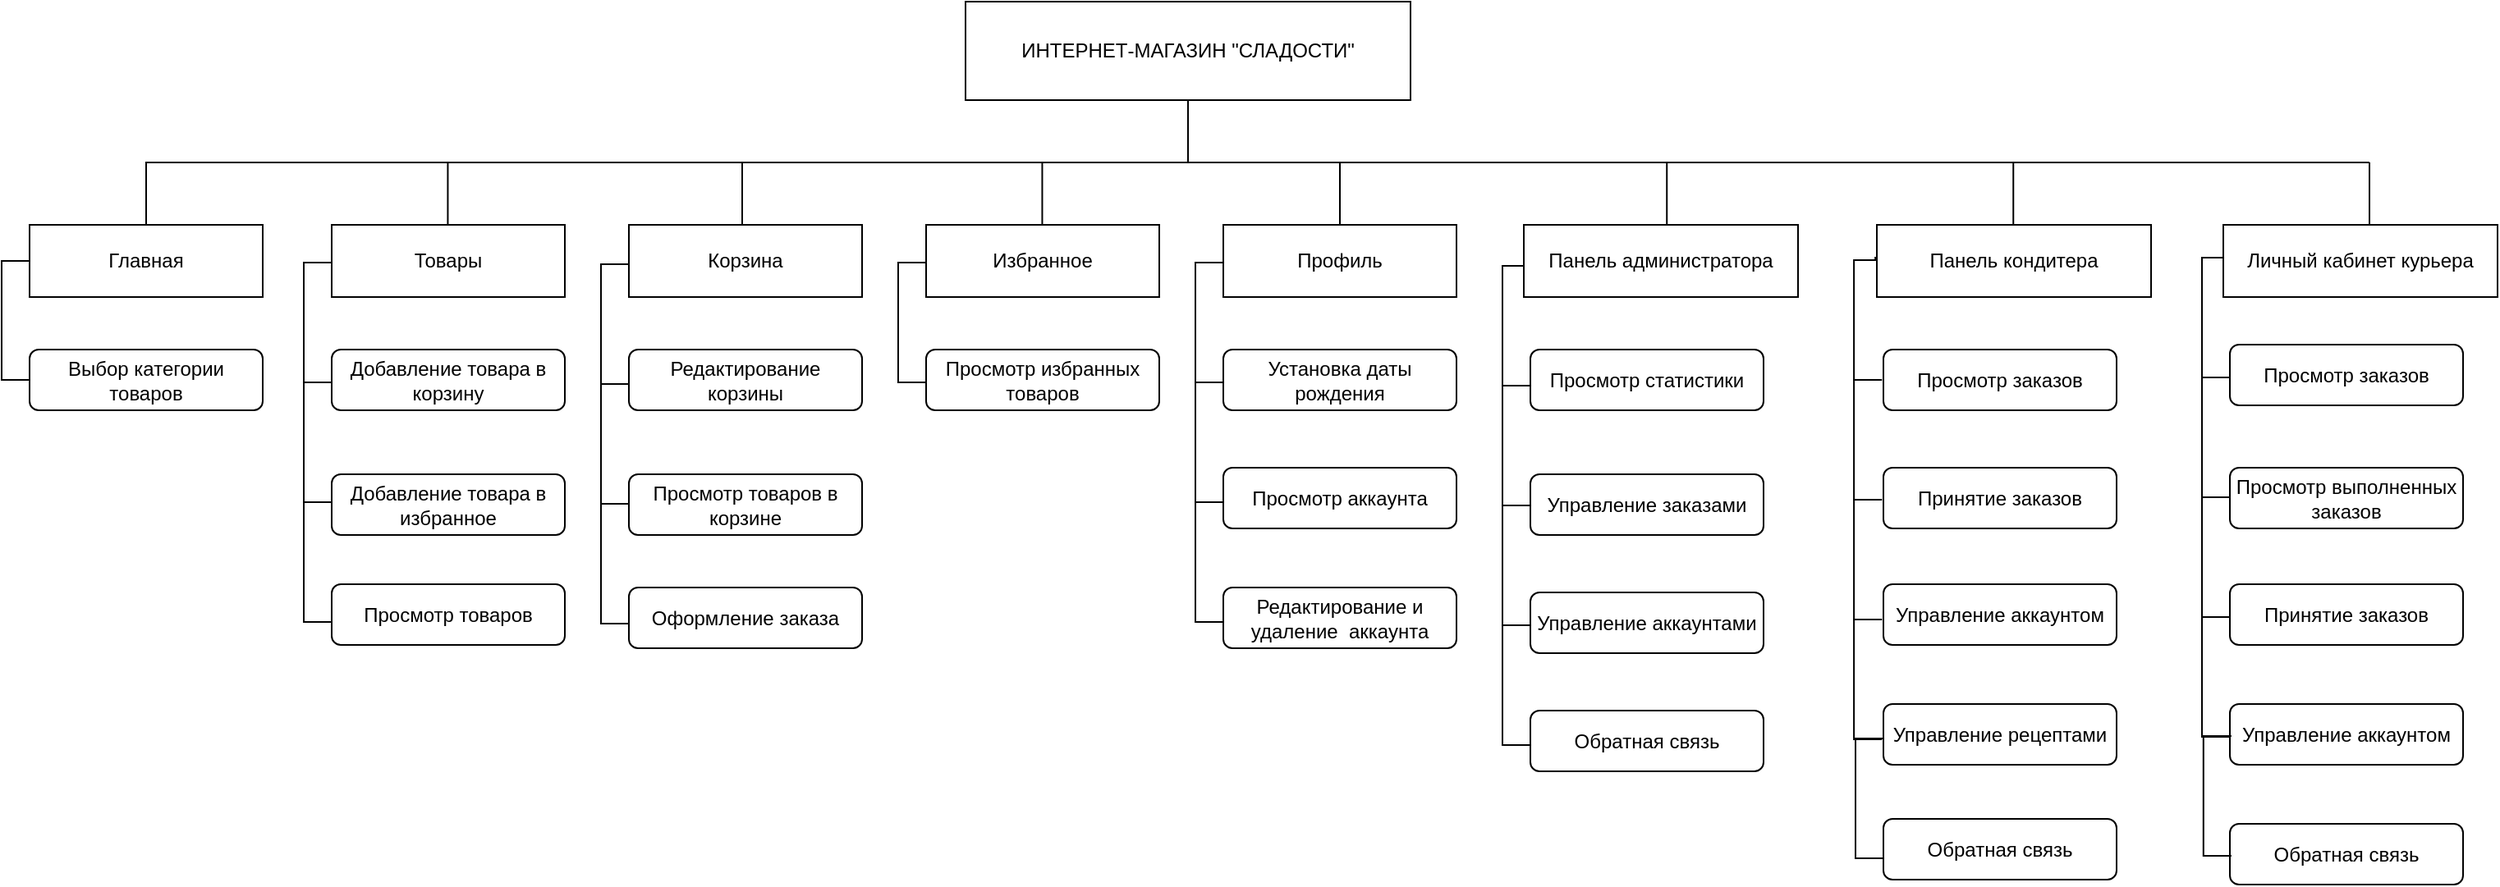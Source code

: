 <mxfile version="24.4.4" type="device">
  <diagram name="Страница — 1" id="nbB7Ggr-NGDu1igKFnUF">
    <mxGraphModel dx="2993" dy="1871" grid="0" gridSize="10" guides="1" tooltips="1" connect="1" arrows="1" fold="1" page="0" pageScale="1" pageWidth="827" pageHeight="1169" math="0" shadow="0">
      <root>
        <mxCell id="0" />
        <mxCell id="1" parent="0" />
        <mxCell id="YP8JX773rourJbf6wQLS-5" style="edgeStyle=orthogonalEdgeStyle;rounded=0;orthogonalLoop=1;jettySize=auto;html=1;entryX=0.5;entryY=0;entryDx=0;entryDy=0;fontSize=12;startSize=8;endSize=8;exitX=0.5;exitY=1;exitDx=0;exitDy=0;endArrow=none;endFill=0;" edge="1" parent="1" source="YP8JX773rourJbf6wQLS-2" target="YP8JX773rourJbf6wQLS-3">
          <mxGeometry relative="1" as="geometry" />
        </mxCell>
        <mxCell id="YP8JX773rourJbf6wQLS-2" value="ИНТЕРНЕТ-МАГАЗИН &quot;СЛАДОСТИ&quot;" style="whiteSpace=wrap;html=1;" vertex="1" parent="1">
          <mxGeometry x="223" y="-66" width="271" height="60" as="geometry" />
        </mxCell>
        <mxCell id="YP8JX773rourJbf6wQLS-3" value="Главная" style="whiteSpace=wrap;html=1;" vertex="1" parent="1">
          <mxGeometry x="-347" y="70" width="142" height="44" as="geometry" />
        </mxCell>
        <mxCell id="YP8JX773rourJbf6wQLS-6" value="Товары" style="whiteSpace=wrap;html=1;" vertex="1" parent="1">
          <mxGeometry x="-163" y="70" width="142" height="44" as="geometry" />
        </mxCell>
        <mxCell id="YP8JX773rourJbf6wQLS-8" value="Корзина" style="whiteSpace=wrap;html=1;" vertex="1" parent="1">
          <mxGeometry x="18" y="70" width="142" height="44" as="geometry" />
        </mxCell>
        <mxCell id="YP8JX773rourJbf6wQLS-9" value="Избранное" style="whiteSpace=wrap;html=1;" vertex="1" parent="1">
          <mxGeometry x="199" y="70" width="142" height="44" as="geometry" />
        </mxCell>
        <mxCell id="YP8JX773rourJbf6wQLS-10" value="Профиль" style="whiteSpace=wrap;html=1;" vertex="1" parent="1">
          <mxGeometry x="380" y="70" width="142" height="44" as="geometry" />
        </mxCell>
        <mxCell id="YP8JX773rourJbf6wQLS-11" style="edgeStyle=orthogonalEdgeStyle;rounded=0;orthogonalLoop=1;jettySize=auto;html=1;entryX=0.5;entryY=0;entryDx=0;entryDy=0;fontSize=12;startSize=8;endSize=8;exitX=0.5;exitY=1;exitDx=0;exitDy=0;endArrow=none;endFill=0;" edge="1" parent="1" source="YP8JX773rourJbf6wQLS-2" target="YP8JX773rourJbf6wQLS-10">
          <mxGeometry relative="1" as="geometry">
            <mxPoint x="99" y="4" as="sourcePoint" />
            <mxPoint x="-266" y="80" as="targetPoint" />
          </mxGeometry>
        </mxCell>
        <mxCell id="YP8JX773rourJbf6wQLS-15" value="Панель администратора" style="whiteSpace=wrap;html=1;" vertex="1" parent="1">
          <mxGeometry x="563" y="70" width="167" height="44" as="geometry" />
        </mxCell>
        <mxCell id="YP8JX773rourJbf6wQLS-16" value="Панель кондитера" style="whiteSpace=wrap;html=1;" vertex="1" parent="1">
          <mxGeometry x="778" y="70" width="167" height="44" as="geometry" />
        </mxCell>
        <mxCell id="YP8JX773rourJbf6wQLS-17" value="Личный кабинет курьера" style="whiteSpace=wrap;html=1;" vertex="1" parent="1">
          <mxGeometry x="989" y="70" width="167" height="44" as="geometry" />
        </mxCell>
        <mxCell id="YP8JX773rourJbf6wQLS-19" value="" style="endArrow=none;html=1;rounded=0;fontSize=12;startSize=8;endSize=8;curved=1;" edge="1" parent="1">
          <mxGeometry width="50" height="50" relative="1" as="geometry">
            <mxPoint x="450" y="32" as="sourcePoint" />
            <mxPoint x="1078" y="32" as="targetPoint" />
          </mxGeometry>
        </mxCell>
        <mxCell id="YP8JX773rourJbf6wQLS-20" value="" style="endArrow=none;html=1;rounded=0;fontSize=12;startSize=8;endSize=8;curved=1;" edge="1" parent="1">
          <mxGeometry width="50" height="50" relative="1" as="geometry">
            <mxPoint x="1078" y="32" as="sourcePoint" />
            <mxPoint x="1078" y="70" as="targetPoint" />
          </mxGeometry>
        </mxCell>
        <mxCell id="YP8JX773rourJbf6wQLS-21" value="" style="endArrow=none;html=1;rounded=0;fontSize=12;startSize=8;endSize=8;curved=1;" edge="1" parent="1">
          <mxGeometry width="50" height="50" relative="1" as="geometry">
            <mxPoint x="861.12" y="32" as="sourcePoint" />
            <mxPoint x="861.12" y="70" as="targetPoint" />
          </mxGeometry>
        </mxCell>
        <mxCell id="YP8JX773rourJbf6wQLS-22" value="" style="endArrow=none;html=1;rounded=0;fontSize=12;startSize=8;endSize=8;curved=1;" edge="1" parent="1">
          <mxGeometry width="50" height="50" relative="1" as="geometry">
            <mxPoint x="650.12" y="32" as="sourcePoint" />
            <mxPoint x="650.12" y="70" as="targetPoint" />
          </mxGeometry>
        </mxCell>
        <mxCell id="YP8JX773rourJbf6wQLS-23" value="" style="endArrow=none;html=1;rounded=0;fontSize=12;startSize=8;endSize=8;curved=1;" edge="1" parent="1">
          <mxGeometry width="50" height="50" relative="1" as="geometry">
            <mxPoint x="269.72" y="32" as="sourcePoint" />
            <mxPoint x="269.72" y="70" as="targetPoint" />
          </mxGeometry>
        </mxCell>
        <mxCell id="YP8JX773rourJbf6wQLS-24" value="" style="endArrow=none;html=1;rounded=0;fontSize=12;startSize=8;endSize=8;curved=1;" edge="1" parent="1">
          <mxGeometry width="50" height="50" relative="1" as="geometry">
            <mxPoint x="87.0" y="32" as="sourcePoint" />
            <mxPoint x="87.0" y="70" as="targetPoint" />
          </mxGeometry>
        </mxCell>
        <mxCell id="YP8JX773rourJbf6wQLS-25" value="" style="endArrow=none;html=1;rounded=0;fontSize=12;startSize=8;endSize=8;curved=1;" edge="1" parent="1">
          <mxGeometry width="50" height="50" relative="1" as="geometry">
            <mxPoint x="-92.28" y="32" as="sourcePoint" />
            <mxPoint x="-92.28" y="70" as="targetPoint" />
          </mxGeometry>
        </mxCell>
        <mxCell id="YP8JX773rourJbf6wQLS-26" value="Выбор категории товаров" style="rounded=1;whiteSpace=wrap;html=1;" vertex="1" parent="1">
          <mxGeometry x="-347" y="146" width="142" height="37" as="geometry" />
        </mxCell>
        <mxCell id="YP8JX773rourJbf6wQLS-27" value="Добавление товара в корзину" style="rounded=1;whiteSpace=wrap;html=1;" vertex="1" parent="1">
          <mxGeometry x="-163" y="146" width="142" height="37" as="geometry" />
        </mxCell>
        <mxCell id="YP8JX773rourJbf6wQLS-29" value="Добавление товара в избранное" style="rounded=1;whiteSpace=wrap;html=1;" vertex="1" parent="1">
          <mxGeometry x="-163" y="222" width="142" height="37" as="geometry" />
        </mxCell>
        <mxCell id="YP8JX773rourJbf6wQLS-30" value="Редактирование корзины" style="rounded=1;whiteSpace=wrap;html=1;" vertex="1" parent="1">
          <mxGeometry x="18" y="146" width="142" height="37" as="geometry" />
        </mxCell>
        <mxCell id="YP8JX773rourJbf6wQLS-31" value="Оформление заказа" style="rounded=1;whiteSpace=wrap;html=1;" vertex="1" parent="1">
          <mxGeometry x="18" y="291" width="142" height="37" as="geometry" />
        </mxCell>
        <mxCell id="YP8JX773rourJbf6wQLS-32" value="Просмотр товаров" style="rounded=1;whiteSpace=wrap;html=1;" vertex="1" parent="1">
          <mxGeometry x="-163" y="289" width="142" height="37" as="geometry" />
        </mxCell>
        <mxCell id="YP8JX773rourJbf6wQLS-33" value="Просмотр товаров в корзине" style="rounded=1;whiteSpace=wrap;html=1;" vertex="1" parent="1">
          <mxGeometry x="18" y="222" width="142" height="37" as="geometry" />
        </mxCell>
        <mxCell id="YP8JX773rourJbf6wQLS-34" value="Просмотр избранных товаров" style="rounded=1;whiteSpace=wrap;html=1;" vertex="1" parent="1">
          <mxGeometry x="199" y="146" width="142" height="37" as="geometry" />
        </mxCell>
        <mxCell id="YP8JX773rourJbf6wQLS-35" value="Установка даты рождения" style="rounded=1;whiteSpace=wrap;html=1;" vertex="1" parent="1">
          <mxGeometry x="380" y="146" width="142" height="37" as="geometry" />
        </mxCell>
        <mxCell id="YP8JX773rourJbf6wQLS-36" value="Просмотр аккаунта" style="rounded=1;whiteSpace=wrap;html=1;" vertex="1" parent="1">
          <mxGeometry x="380" y="218" width="142" height="37" as="geometry" />
        </mxCell>
        <mxCell id="YP8JX773rourJbf6wQLS-37" value="Редактирование и удаление&amp;nbsp; аккаунта" style="rounded=1;whiteSpace=wrap;html=1;" vertex="1" parent="1">
          <mxGeometry x="380" y="291" width="142" height="37" as="geometry" />
        </mxCell>
        <mxCell id="YP8JX773rourJbf6wQLS-38" value="Просмотр статистики" style="rounded=1;whiteSpace=wrap;html=1;" vertex="1" parent="1">
          <mxGeometry x="567" y="146" width="142" height="37" as="geometry" />
        </mxCell>
        <mxCell id="YP8JX773rourJbf6wQLS-39" value="Управление заказами" style="rounded=1;whiteSpace=wrap;html=1;" vertex="1" parent="1">
          <mxGeometry x="567" y="222" width="142" height="37" as="geometry" />
        </mxCell>
        <mxCell id="YP8JX773rourJbf6wQLS-40" value="Управление аккаунтами" style="rounded=1;whiteSpace=wrap;html=1;" vertex="1" parent="1">
          <mxGeometry x="567" y="294" width="142" height="37" as="geometry" />
        </mxCell>
        <mxCell id="YP8JX773rourJbf6wQLS-41" value="Обратная связь" style="rounded=1;whiteSpace=wrap;html=1;" vertex="1" parent="1">
          <mxGeometry x="567" y="366" width="142" height="37" as="geometry" />
        </mxCell>
        <mxCell id="YP8JX773rourJbf6wQLS-42" value="Просмотр заказов" style="rounded=1;whiteSpace=wrap;html=1;" vertex="1" parent="1">
          <mxGeometry x="782" y="146" width="142" height="37" as="geometry" />
        </mxCell>
        <mxCell id="YP8JX773rourJbf6wQLS-43" value="Принятие заказов" style="rounded=1;whiteSpace=wrap;html=1;" vertex="1" parent="1">
          <mxGeometry x="782" y="218" width="142" height="37" as="geometry" />
        </mxCell>
        <mxCell id="YP8JX773rourJbf6wQLS-44" value="Управление аккаунтом" style="rounded=1;whiteSpace=wrap;html=1;" vertex="1" parent="1">
          <mxGeometry x="782" y="289" width="142" height="37" as="geometry" />
        </mxCell>
        <mxCell id="YP8JX773rourJbf6wQLS-45" value="Обратная связь" style="rounded=1;whiteSpace=wrap;html=1;" vertex="1" parent="1">
          <mxGeometry x="782" y="432" width="142" height="37" as="geometry" />
        </mxCell>
        <mxCell id="YP8JX773rourJbf6wQLS-46" value="Просмотр заказов" style="rounded=1;whiteSpace=wrap;html=1;" vertex="1" parent="1">
          <mxGeometry x="993" y="143" width="142" height="37" as="geometry" />
        </mxCell>
        <mxCell id="YP8JX773rourJbf6wQLS-47" value="Принятие заказов" style="rounded=1;whiteSpace=wrap;html=1;" vertex="1" parent="1">
          <mxGeometry x="993" y="289" width="142" height="37" as="geometry" />
        </mxCell>
        <mxCell id="YP8JX773rourJbf6wQLS-48" value="Управление аккаунтом" style="rounded=1;whiteSpace=wrap;html=1;" vertex="1" parent="1">
          <mxGeometry x="993" y="362" width="142" height="37" as="geometry" />
        </mxCell>
        <mxCell id="YP8JX773rourJbf6wQLS-49" value="Обратная связь" style="rounded=1;whiteSpace=wrap;html=1;" vertex="1" parent="1">
          <mxGeometry x="993" y="435" width="142" height="37" as="geometry" />
        </mxCell>
        <mxCell id="YP8JX773rourJbf6wQLS-50" value="Просмотр выполненных заказов" style="rounded=1;whiteSpace=wrap;html=1;" vertex="1" parent="1">
          <mxGeometry x="993" y="218" width="142" height="37" as="geometry" />
        </mxCell>
        <mxCell id="YP8JX773rourJbf6wQLS-51" value="Управление рецептами" style="rounded=1;whiteSpace=wrap;html=1;" vertex="1" parent="1">
          <mxGeometry x="782" y="362" width="142" height="37" as="geometry" />
        </mxCell>
        <mxCell id="YP8JX773rourJbf6wQLS-52" value="" style="endArrow=none;html=1;rounded=0;fontSize=12;startSize=8;endSize=8;exitX=0;exitY=0.5;exitDx=0;exitDy=0;entryX=0;entryY=0.5;entryDx=0;entryDy=0;edgeStyle=orthogonalEdgeStyle;" edge="1" parent="1" source="YP8JX773rourJbf6wQLS-3" target="YP8JX773rourJbf6wQLS-26">
          <mxGeometry width="50" height="50" relative="1" as="geometry">
            <mxPoint x="65" y="23" as="sourcePoint" />
            <mxPoint x="115" y="-27" as="targetPoint" />
            <Array as="points">
              <mxPoint x="-364" y="92" />
              <mxPoint x="-364" y="165" />
            </Array>
          </mxGeometry>
        </mxCell>
        <mxCell id="YP8JX773rourJbf6wQLS-53" value="" style="endArrow=none;html=1;rounded=0;fontSize=12;startSize=8;endSize=8;exitX=0;exitY=0.5;exitDx=0;exitDy=0;entryX=0;entryY=0.5;entryDx=0;entryDy=0;edgeStyle=orthogonalEdgeStyle;" edge="1" parent="1">
          <mxGeometry width="50" height="50" relative="1" as="geometry">
            <mxPoint x="-163" y="93" as="sourcePoint" />
            <mxPoint x="-163" y="166" as="targetPoint" />
            <Array as="points">
              <mxPoint x="-180" y="93" />
              <mxPoint x="-180" y="166" />
            </Array>
          </mxGeometry>
        </mxCell>
        <mxCell id="YP8JX773rourJbf6wQLS-54" value="" style="endArrow=none;html=1;rounded=0;fontSize=12;startSize=8;endSize=8;exitX=0;exitY=0.5;exitDx=0;exitDy=0;entryX=0;entryY=0.5;entryDx=0;entryDy=0;edgeStyle=orthogonalEdgeStyle;" edge="1" parent="1">
          <mxGeometry width="50" height="50" relative="1" as="geometry">
            <mxPoint x="-163" y="166" as="sourcePoint" />
            <mxPoint x="-163" y="239" as="targetPoint" />
            <Array as="points">
              <mxPoint x="-180" y="166" />
              <mxPoint x="-180" y="239" />
            </Array>
          </mxGeometry>
        </mxCell>
        <mxCell id="YP8JX773rourJbf6wQLS-55" value="" style="endArrow=none;html=1;rounded=0;fontSize=12;startSize=8;endSize=8;exitX=0;exitY=0.5;exitDx=0;exitDy=0;entryX=0;entryY=0.5;entryDx=0;entryDy=0;edgeStyle=orthogonalEdgeStyle;" edge="1" parent="1">
          <mxGeometry width="50" height="50" relative="1" as="geometry">
            <mxPoint x="-163" y="239" as="sourcePoint" />
            <mxPoint x="-163" y="312" as="targetPoint" />
            <Array as="points">
              <mxPoint x="-180" y="239" />
              <mxPoint x="-180" y="312" />
            </Array>
          </mxGeometry>
        </mxCell>
        <mxCell id="YP8JX773rourJbf6wQLS-56" value="" style="endArrow=none;html=1;rounded=0;fontSize=12;startSize=8;endSize=8;exitX=0;exitY=0.5;exitDx=0;exitDy=0;entryX=0;entryY=0.5;entryDx=0;entryDy=0;edgeStyle=orthogonalEdgeStyle;" edge="1" parent="1">
          <mxGeometry width="50" height="50" relative="1" as="geometry">
            <mxPoint x="18" y="94" as="sourcePoint" />
            <mxPoint x="18" y="167" as="targetPoint" />
            <Array as="points">
              <mxPoint x="1" y="94" />
              <mxPoint x="1" y="167" />
            </Array>
          </mxGeometry>
        </mxCell>
        <mxCell id="YP8JX773rourJbf6wQLS-57" value="" style="endArrow=none;html=1;rounded=0;fontSize=12;startSize=8;endSize=8;exitX=0;exitY=0.5;exitDx=0;exitDy=0;entryX=0;entryY=0.5;entryDx=0;entryDy=0;edgeStyle=orthogonalEdgeStyle;" edge="1" parent="1">
          <mxGeometry width="50" height="50" relative="1" as="geometry">
            <mxPoint x="18" y="167" as="sourcePoint" />
            <mxPoint x="18" y="240" as="targetPoint" />
            <Array as="points">
              <mxPoint x="1" y="167" />
              <mxPoint x="1" y="240" />
            </Array>
          </mxGeometry>
        </mxCell>
        <mxCell id="YP8JX773rourJbf6wQLS-58" value="" style="endArrow=none;html=1;rounded=0;fontSize=12;startSize=8;endSize=8;exitX=0;exitY=0.5;exitDx=0;exitDy=0;entryX=0;entryY=0.5;entryDx=0;entryDy=0;edgeStyle=orthogonalEdgeStyle;" edge="1" parent="1">
          <mxGeometry width="50" height="50" relative="1" as="geometry">
            <mxPoint x="18" y="240" as="sourcePoint" />
            <mxPoint x="18" y="313" as="targetPoint" />
            <Array as="points">
              <mxPoint x="1" y="240" />
              <mxPoint x="1" y="313" />
            </Array>
          </mxGeometry>
        </mxCell>
        <mxCell id="YP8JX773rourJbf6wQLS-59" value="" style="endArrow=none;html=1;rounded=0;fontSize=12;startSize=8;endSize=8;exitX=0;exitY=0.5;exitDx=0;exitDy=0;entryX=0;entryY=0.5;entryDx=0;entryDy=0;edgeStyle=orthogonalEdgeStyle;" edge="1" parent="1">
          <mxGeometry width="50" height="50" relative="1" as="geometry">
            <mxPoint x="199" y="93" as="sourcePoint" />
            <mxPoint x="199" y="166" as="targetPoint" />
            <Array as="points">
              <mxPoint x="182" y="93" />
              <mxPoint x="182" y="166" />
            </Array>
          </mxGeometry>
        </mxCell>
        <mxCell id="YP8JX773rourJbf6wQLS-60" value="" style="endArrow=none;html=1;rounded=0;fontSize=12;startSize=8;endSize=8;exitX=0;exitY=0.5;exitDx=0;exitDy=0;entryX=0;entryY=0.5;entryDx=0;entryDy=0;edgeStyle=orthogonalEdgeStyle;" edge="1" parent="1">
          <mxGeometry width="50" height="50" relative="1" as="geometry">
            <mxPoint x="380" y="93" as="sourcePoint" />
            <mxPoint x="380" y="166" as="targetPoint" />
            <Array as="points">
              <mxPoint x="363" y="93" />
              <mxPoint x="363" y="166" />
            </Array>
          </mxGeometry>
        </mxCell>
        <mxCell id="YP8JX773rourJbf6wQLS-61" value="" style="endArrow=none;html=1;rounded=0;fontSize=12;startSize=8;endSize=8;exitX=0;exitY=0.5;exitDx=0;exitDy=0;entryX=0;entryY=0.5;entryDx=0;entryDy=0;edgeStyle=orthogonalEdgeStyle;" edge="1" parent="1">
          <mxGeometry width="50" height="50" relative="1" as="geometry">
            <mxPoint x="380" y="166" as="sourcePoint" />
            <mxPoint x="380" y="239" as="targetPoint" />
            <Array as="points">
              <mxPoint x="363" y="166" />
              <mxPoint x="363" y="239" />
            </Array>
          </mxGeometry>
        </mxCell>
        <mxCell id="YP8JX773rourJbf6wQLS-62" value="" style="endArrow=none;html=1;rounded=0;fontSize=12;startSize=8;endSize=8;exitX=0;exitY=0.5;exitDx=0;exitDy=0;entryX=0;entryY=0.5;entryDx=0;entryDy=0;edgeStyle=orthogonalEdgeStyle;" edge="1" parent="1">
          <mxGeometry width="50" height="50" relative="1" as="geometry">
            <mxPoint x="380" y="239" as="sourcePoint" />
            <mxPoint x="380" y="312" as="targetPoint" />
            <Array as="points">
              <mxPoint x="363" y="239" />
              <mxPoint x="363" y="312" />
            </Array>
          </mxGeometry>
        </mxCell>
        <mxCell id="YP8JX773rourJbf6wQLS-64" value="" style="endArrow=none;html=1;rounded=0;fontSize=12;startSize=8;endSize=8;entryX=0;entryY=0.5;entryDx=0;entryDy=0;edgeStyle=orthogonalEdgeStyle;" edge="1" parent="1">
          <mxGeometry width="50" height="50" relative="1" as="geometry">
            <mxPoint x="563" y="93" as="sourcePoint" />
            <mxPoint x="567" y="168" as="targetPoint" />
            <Array as="points">
              <mxPoint x="550" y="95" />
              <mxPoint x="550" y="168" />
            </Array>
          </mxGeometry>
        </mxCell>
        <mxCell id="YP8JX773rourJbf6wQLS-65" value="" style="endArrow=none;html=1;rounded=0;fontSize=12;startSize=8;endSize=8;exitX=0;exitY=0.5;exitDx=0;exitDy=0;entryX=0;entryY=0.5;entryDx=0;entryDy=0;edgeStyle=orthogonalEdgeStyle;" edge="1" parent="1">
          <mxGeometry width="50" height="50" relative="1" as="geometry">
            <mxPoint x="567" y="168" as="sourcePoint" />
            <mxPoint x="567" y="241" as="targetPoint" />
            <Array as="points">
              <mxPoint x="550" y="168" />
              <mxPoint x="550" y="241" />
            </Array>
          </mxGeometry>
        </mxCell>
        <mxCell id="YP8JX773rourJbf6wQLS-66" value="" style="endArrow=none;html=1;rounded=0;fontSize=12;startSize=8;endSize=8;exitX=0;exitY=0.5;exitDx=0;exitDy=0;entryX=0;entryY=0.5;entryDx=0;entryDy=0;edgeStyle=orthogonalEdgeStyle;" edge="1" parent="1">
          <mxGeometry width="50" height="50" relative="1" as="geometry">
            <mxPoint x="567" y="241" as="sourcePoint" />
            <mxPoint x="567" y="314" as="targetPoint" />
            <Array as="points">
              <mxPoint x="550" y="241" />
              <mxPoint x="550" y="314" />
            </Array>
          </mxGeometry>
        </mxCell>
        <mxCell id="YP8JX773rourJbf6wQLS-67" value="" style="endArrow=none;html=1;rounded=0;fontSize=12;startSize=8;endSize=8;exitX=0;exitY=0.5;exitDx=0;exitDy=0;entryX=0;entryY=0.5;entryDx=0;entryDy=0;edgeStyle=orthogonalEdgeStyle;" edge="1" parent="1">
          <mxGeometry width="50" height="50" relative="1" as="geometry">
            <mxPoint x="567" y="314" as="sourcePoint" />
            <mxPoint x="567" y="387" as="targetPoint" />
            <Array as="points">
              <mxPoint x="550" y="314" />
              <mxPoint x="550" y="387" />
            </Array>
          </mxGeometry>
        </mxCell>
        <mxCell id="YP8JX773rourJbf6wQLS-68" value="" style="endArrow=none;html=1;rounded=0;fontSize=12;startSize=8;endSize=8;entryX=0;entryY=0.5;entryDx=0;entryDy=0;edgeStyle=orthogonalEdgeStyle;" edge="1" parent="1">
          <mxGeometry width="50" height="50" relative="1" as="geometry">
            <mxPoint x="777.06" y="89.5" as="sourcePoint" />
            <mxPoint x="781.06" y="164.5" as="targetPoint" />
            <Array as="points">
              <mxPoint x="764.06" y="91.5" />
              <mxPoint x="764.06" y="164.5" />
            </Array>
          </mxGeometry>
        </mxCell>
        <mxCell id="YP8JX773rourJbf6wQLS-69" value="" style="endArrow=none;html=1;rounded=0;fontSize=12;startSize=8;endSize=8;exitX=0;exitY=0.5;exitDx=0;exitDy=0;entryX=0;entryY=0.5;entryDx=0;entryDy=0;edgeStyle=orthogonalEdgeStyle;" edge="1" parent="1">
          <mxGeometry width="50" height="50" relative="1" as="geometry">
            <mxPoint x="781.06" y="164.5" as="sourcePoint" />
            <mxPoint x="781.06" y="237.5" as="targetPoint" />
            <Array as="points">
              <mxPoint x="764.06" y="164.5" />
              <mxPoint x="764.06" y="237.5" />
            </Array>
          </mxGeometry>
        </mxCell>
        <mxCell id="YP8JX773rourJbf6wQLS-70" value="" style="endArrow=none;html=1;rounded=0;fontSize=12;startSize=8;endSize=8;exitX=0;exitY=0.5;exitDx=0;exitDy=0;entryX=0;entryY=0.5;entryDx=0;entryDy=0;edgeStyle=orthogonalEdgeStyle;" edge="1" parent="1">
          <mxGeometry width="50" height="50" relative="1" as="geometry">
            <mxPoint x="781.06" y="237.5" as="sourcePoint" />
            <mxPoint x="781.06" y="310.5" as="targetPoint" />
            <Array as="points">
              <mxPoint x="764.06" y="237.5" />
              <mxPoint x="764.06" y="310.5" />
            </Array>
          </mxGeometry>
        </mxCell>
        <mxCell id="YP8JX773rourJbf6wQLS-71" value="" style="endArrow=none;html=1;rounded=0;fontSize=12;startSize=8;endSize=8;exitX=0;exitY=0.5;exitDx=0;exitDy=0;entryX=0;entryY=0.5;entryDx=0;entryDy=0;edgeStyle=orthogonalEdgeStyle;" edge="1" parent="1">
          <mxGeometry width="50" height="50" relative="1" as="geometry">
            <mxPoint x="781.06" y="310.5" as="sourcePoint" />
            <mxPoint x="781.06" y="383.5" as="targetPoint" />
            <Array as="points">
              <mxPoint x="764.06" y="310.5" />
              <mxPoint x="764.06" y="383.5" />
            </Array>
          </mxGeometry>
        </mxCell>
        <mxCell id="YP8JX773rourJbf6wQLS-73" value="" style="endArrow=none;html=1;rounded=0;fontSize=12;startSize=8;endSize=8;exitX=0;exitY=0.5;exitDx=0;exitDy=0;entryX=0;entryY=0.5;entryDx=0;entryDy=0;edgeStyle=orthogonalEdgeStyle;" edge="1" parent="1">
          <mxGeometry width="50" height="50" relative="1" as="geometry">
            <mxPoint x="782" y="383" as="sourcePoint" />
            <mxPoint x="782" y="456" as="targetPoint" />
            <Array as="points">
              <mxPoint x="765" y="383" />
              <mxPoint x="765" y="456" />
            </Array>
          </mxGeometry>
        </mxCell>
        <mxCell id="YP8JX773rourJbf6wQLS-74" value="" style="endArrow=none;html=1;rounded=0;fontSize=12;startSize=8;endSize=8;entryX=0;entryY=0.5;entryDx=0;entryDy=0;edgeStyle=orthogonalEdgeStyle;" edge="1" parent="1">
          <mxGeometry width="50" height="50" relative="1" as="geometry">
            <mxPoint x="988.98" y="88" as="sourcePoint" />
            <mxPoint x="992.98" y="163" as="targetPoint" />
            <Array as="points">
              <mxPoint x="975.98" y="90" />
              <mxPoint x="975.98" y="163" />
            </Array>
          </mxGeometry>
        </mxCell>
        <mxCell id="YP8JX773rourJbf6wQLS-75" value="" style="endArrow=none;html=1;rounded=0;fontSize=12;startSize=8;endSize=8;exitX=0;exitY=0.5;exitDx=0;exitDy=0;entryX=0;entryY=0.5;entryDx=0;entryDy=0;edgeStyle=orthogonalEdgeStyle;" edge="1" parent="1">
          <mxGeometry width="50" height="50" relative="1" as="geometry">
            <mxPoint x="992.98" y="163" as="sourcePoint" />
            <mxPoint x="992.98" y="236" as="targetPoint" />
            <Array as="points">
              <mxPoint x="975.98" y="163" />
              <mxPoint x="975.98" y="236" />
            </Array>
          </mxGeometry>
        </mxCell>
        <mxCell id="YP8JX773rourJbf6wQLS-76" value="" style="endArrow=none;html=1;rounded=0;fontSize=12;startSize=8;endSize=8;exitX=0;exitY=0.5;exitDx=0;exitDy=0;entryX=0;entryY=0.5;entryDx=0;entryDy=0;edgeStyle=orthogonalEdgeStyle;" edge="1" parent="1">
          <mxGeometry width="50" height="50" relative="1" as="geometry">
            <mxPoint x="992.98" y="236" as="sourcePoint" />
            <mxPoint x="992.98" y="309" as="targetPoint" />
            <Array as="points">
              <mxPoint x="975.98" y="236" />
              <mxPoint x="975.98" y="309" />
            </Array>
          </mxGeometry>
        </mxCell>
        <mxCell id="YP8JX773rourJbf6wQLS-77" value="" style="endArrow=none;html=1;rounded=0;fontSize=12;startSize=8;endSize=8;exitX=0;exitY=0.5;exitDx=0;exitDy=0;entryX=0;entryY=0.5;entryDx=0;entryDy=0;edgeStyle=orthogonalEdgeStyle;" edge="1" parent="1">
          <mxGeometry width="50" height="50" relative="1" as="geometry">
            <mxPoint x="992.98" y="309" as="sourcePoint" />
            <mxPoint x="992.98" y="382" as="targetPoint" />
            <Array as="points">
              <mxPoint x="975.98" y="309" />
              <mxPoint x="975.98" y="382" />
            </Array>
          </mxGeometry>
        </mxCell>
        <mxCell id="YP8JX773rourJbf6wQLS-78" value="" style="endArrow=none;html=1;rounded=0;fontSize=12;startSize=8;endSize=8;exitX=0;exitY=0.5;exitDx=0;exitDy=0;entryX=0;entryY=0.5;entryDx=0;entryDy=0;edgeStyle=orthogonalEdgeStyle;" edge="1" parent="1">
          <mxGeometry width="50" height="50" relative="1" as="geometry">
            <mxPoint x="993.92" y="381.5" as="sourcePoint" />
            <mxPoint x="993.92" y="454.5" as="targetPoint" />
            <Array as="points">
              <mxPoint x="976.92" y="381.5" />
              <mxPoint x="976.92" y="454.5" />
            </Array>
          </mxGeometry>
        </mxCell>
      </root>
    </mxGraphModel>
  </diagram>
</mxfile>
